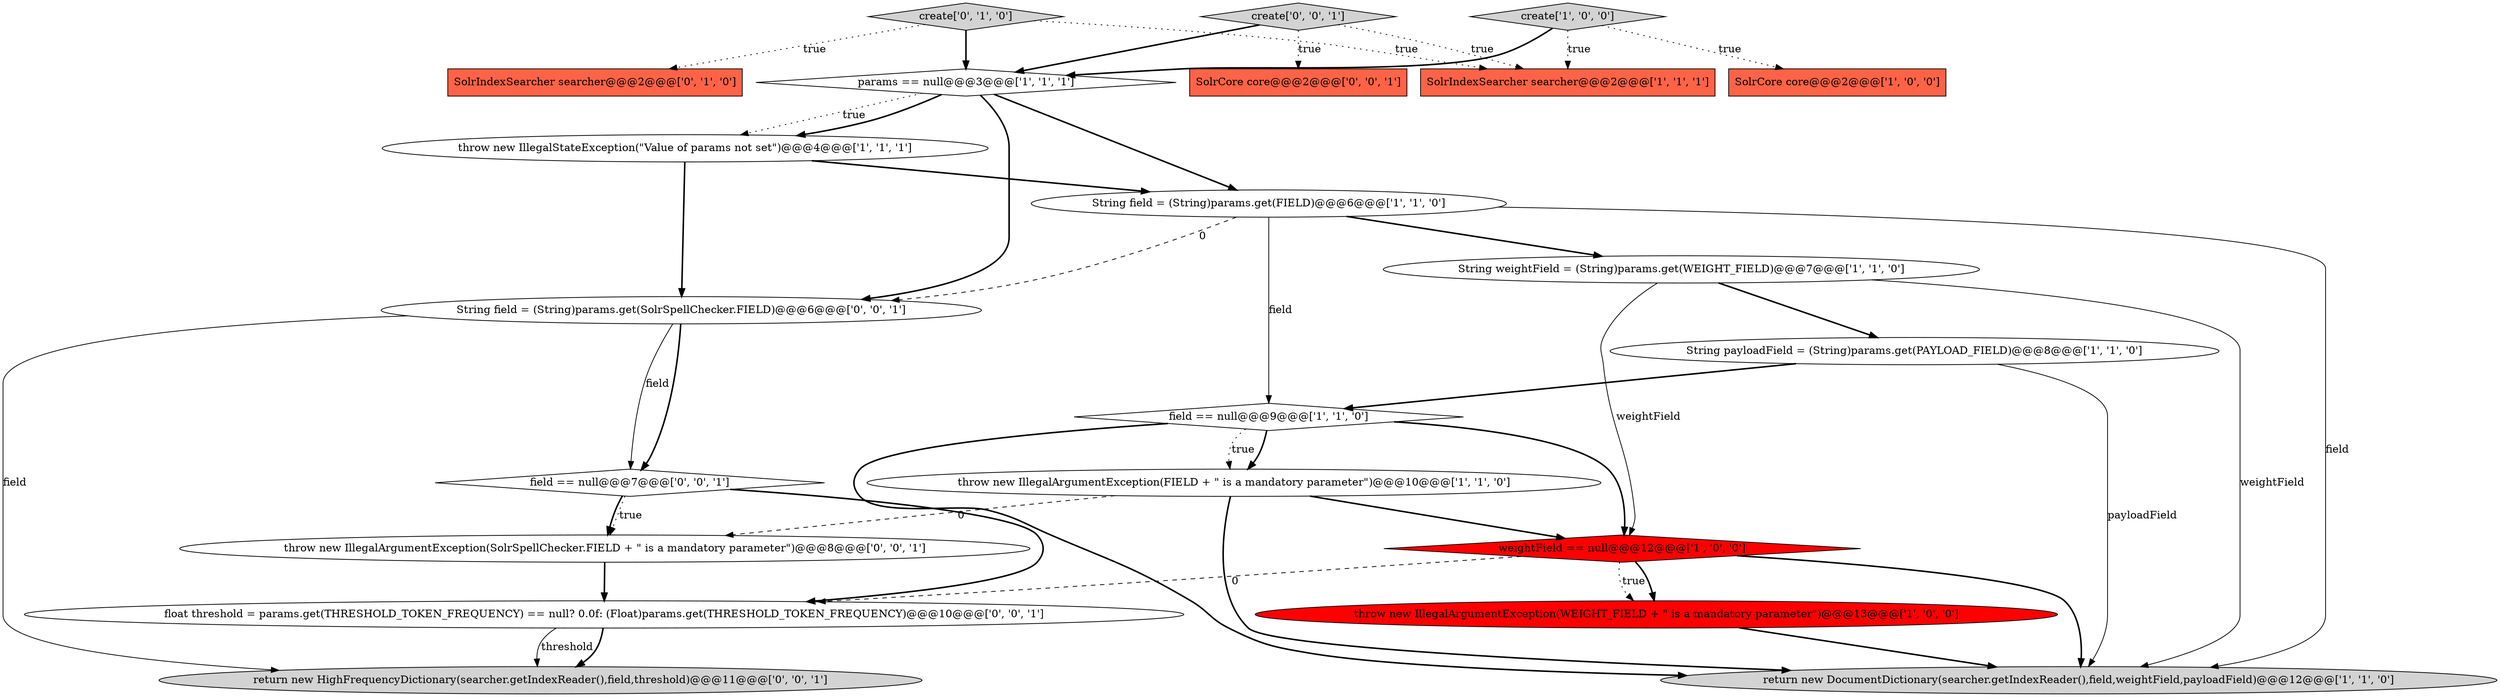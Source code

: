 digraph {
3 [style = filled, label = "throw new IllegalArgumentException(WEIGHT_FIELD + \" is a mandatory parameter\")@@@13@@@['1', '0', '0']", fillcolor = red, shape = ellipse image = "AAA1AAABBB1BBB"];
17 [style = filled, label = "float threshold = params.get(THRESHOLD_TOKEN_FREQUENCY) == null? 0.0f: (Float)params.get(THRESHOLD_TOKEN_FREQUENCY)@@@10@@@['0', '0', '1']", fillcolor = white, shape = ellipse image = "AAA0AAABBB3BBB"];
7 [style = filled, label = "String payloadField = (String)params.get(PAYLOAD_FIELD)@@@8@@@['1', '1', '0']", fillcolor = white, shape = ellipse image = "AAA0AAABBB1BBB"];
20 [style = filled, label = "SolrCore core@@@2@@@['0', '0', '1']", fillcolor = tomato, shape = box image = "AAA0AAABBB3BBB"];
13 [style = filled, label = "create['0', '1', '0']", fillcolor = lightgray, shape = diamond image = "AAA0AAABBB2BBB"];
1 [style = filled, label = "field == null@@@9@@@['1', '1', '0']", fillcolor = white, shape = diamond image = "AAA0AAABBB1BBB"];
12 [style = filled, label = "throw new IllegalStateException(\"Value of params not set\")@@@4@@@['1', '1', '1']", fillcolor = white, shape = ellipse image = "AAA0AAABBB1BBB"];
6 [style = filled, label = "String field = (String)params.get(FIELD)@@@6@@@['1', '1', '0']", fillcolor = white, shape = ellipse image = "AAA0AAABBB1BBB"];
11 [style = filled, label = "params == null@@@3@@@['1', '1', '1']", fillcolor = white, shape = diamond image = "AAA0AAABBB1BBB"];
16 [style = filled, label = "create['0', '0', '1']", fillcolor = lightgray, shape = diamond image = "AAA0AAABBB3BBB"];
19 [style = filled, label = "throw new IllegalArgumentException(SolrSpellChecker.FIELD + \" is a mandatory parameter\")@@@8@@@['0', '0', '1']", fillcolor = white, shape = ellipse image = "AAA0AAABBB3BBB"];
4 [style = filled, label = "return new DocumentDictionary(searcher.getIndexReader(),field,weightField,payloadField)@@@12@@@['1', '1', '0']", fillcolor = lightgray, shape = ellipse image = "AAA0AAABBB1BBB"];
8 [style = filled, label = "throw new IllegalArgumentException(FIELD + \" is a mandatory parameter\")@@@10@@@['1', '1', '0']", fillcolor = white, shape = ellipse image = "AAA0AAABBB1BBB"];
18 [style = filled, label = "field == null@@@7@@@['0', '0', '1']", fillcolor = white, shape = diamond image = "AAA0AAABBB3BBB"];
9 [style = filled, label = "String weightField = (String)params.get(WEIGHT_FIELD)@@@7@@@['1', '1', '0']", fillcolor = white, shape = ellipse image = "AAA0AAABBB1BBB"];
0 [style = filled, label = "SolrCore core@@@2@@@['1', '0', '0']", fillcolor = tomato, shape = box image = "AAA0AAABBB1BBB"];
5 [style = filled, label = "SolrIndexSearcher searcher@@@2@@@['1', '1', '1']", fillcolor = tomato, shape = box image = "AAA0AAABBB1BBB"];
2 [style = filled, label = "weightField == null@@@12@@@['1', '0', '0']", fillcolor = red, shape = diamond image = "AAA1AAABBB1BBB"];
15 [style = filled, label = "String field = (String)params.get(SolrSpellChecker.FIELD)@@@6@@@['0', '0', '1']", fillcolor = white, shape = ellipse image = "AAA0AAABBB3BBB"];
21 [style = filled, label = "return new HighFrequencyDictionary(searcher.getIndexReader(),field,threshold)@@@11@@@['0', '0', '1']", fillcolor = lightgray, shape = ellipse image = "AAA0AAABBB3BBB"];
10 [style = filled, label = "create['1', '0', '0']", fillcolor = lightgray, shape = diamond image = "AAA0AAABBB1BBB"];
14 [style = filled, label = "SolrIndexSearcher searcher@@@2@@@['0', '1', '0']", fillcolor = tomato, shape = box image = "AAA0AAABBB2BBB"];
2->3 [style = dotted, label="true"];
8->19 [style = dashed, label="0"];
1->4 [style = bold, label=""];
7->1 [style = bold, label=""];
1->8 [style = bold, label=""];
16->11 [style = bold, label=""];
6->4 [style = solid, label="field"];
2->3 [style = bold, label=""];
11->6 [style = bold, label=""];
11->12 [style = dotted, label="true"];
12->15 [style = bold, label=""];
18->19 [style = dotted, label="true"];
18->19 [style = bold, label=""];
6->1 [style = solid, label="field"];
18->17 [style = bold, label=""];
16->20 [style = dotted, label="true"];
13->5 [style = dotted, label="true"];
11->12 [style = bold, label=""];
19->17 [style = bold, label=""];
7->4 [style = solid, label="payloadField"];
17->21 [style = solid, label="threshold"];
9->7 [style = bold, label=""];
10->5 [style = dotted, label="true"];
12->6 [style = bold, label=""];
2->4 [style = bold, label=""];
3->4 [style = bold, label=""];
13->11 [style = bold, label=""];
15->18 [style = bold, label=""];
2->17 [style = dashed, label="0"];
11->15 [style = bold, label=""];
9->4 [style = solid, label="weightField"];
15->18 [style = solid, label="field"];
8->2 [style = bold, label=""];
6->15 [style = dashed, label="0"];
16->5 [style = dotted, label="true"];
1->8 [style = dotted, label="true"];
9->2 [style = solid, label="weightField"];
10->0 [style = dotted, label="true"];
1->2 [style = bold, label=""];
8->4 [style = bold, label=""];
6->9 [style = bold, label=""];
15->21 [style = solid, label="field"];
13->14 [style = dotted, label="true"];
17->21 [style = bold, label=""];
10->11 [style = bold, label=""];
}
